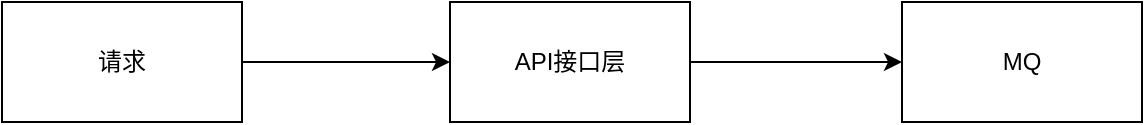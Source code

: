 <mxfile version="21.0.6" type="github">
  <diagram name="第 1 页" id="m2AoFwnvndb-nhOZfjyy">
    <mxGraphModel dx="1144" dy="647" grid="1" gridSize="10" guides="1" tooltips="1" connect="1" arrows="1" fold="1" page="1" pageScale="1" pageWidth="827" pageHeight="1169" math="0" shadow="0">
      <root>
        <mxCell id="0" />
        <mxCell id="1" parent="0" />
        <mxCell id="7Gjd8Mnpc9KuCSVF13a2-4" style="edgeStyle=orthogonalEdgeStyle;rounded=0;orthogonalLoop=1;jettySize=auto;html=1;exitX=1;exitY=0.5;exitDx=0;exitDy=0;entryX=0;entryY=0.5;entryDx=0;entryDy=0;" edge="1" parent="1" source="7Gjd8Mnpc9KuCSVF13a2-1" target="7Gjd8Mnpc9KuCSVF13a2-2">
          <mxGeometry relative="1" as="geometry" />
        </mxCell>
        <mxCell id="7Gjd8Mnpc9KuCSVF13a2-1" value="请求" style="rounded=0;whiteSpace=wrap;html=1;" vertex="1" parent="1">
          <mxGeometry x="70" y="320" width="120" height="60" as="geometry" />
        </mxCell>
        <mxCell id="7Gjd8Mnpc9KuCSVF13a2-5" style="edgeStyle=orthogonalEdgeStyle;rounded=0;orthogonalLoop=1;jettySize=auto;html=1;exitX=1;exitY=0.5;exitDx=0;exitDy=0;entryX=0;entryY=0.5;entryDx=0;entryDy=0;" edge="1" parent="1" source="7Gjd8Mnpc9KuCSVF13a2-2" target="7Gjd8Mnpc9KuCSVF13a2-3">
          <mxGeometry relative="1" as="geometry" />
        </mxCell>
        <mxCell id="7Gjd8Mnpc9KuCSVF13a2-2" value="API接口层" style="rounded=0;whiteSpace=wrap;html=1;" vertex="1" parent="1">
          <mxGeometry x="294" y="320" width="120" height="60" as="geometry" />
        </mxCell>
        <mxCell id="7Gjd8Mnpc9KuCSVF13a2-3" value="MQ" style="rounded=0;whiteSpace=wrap;html=1;" vertex="1" parent="1">
          <mxGeometry x="520" y="320" width="120" height="60" as="geometry" />
        </mxCell>
      </root>
    </mxGraphModel>
  </diagram>
</mxfile>
